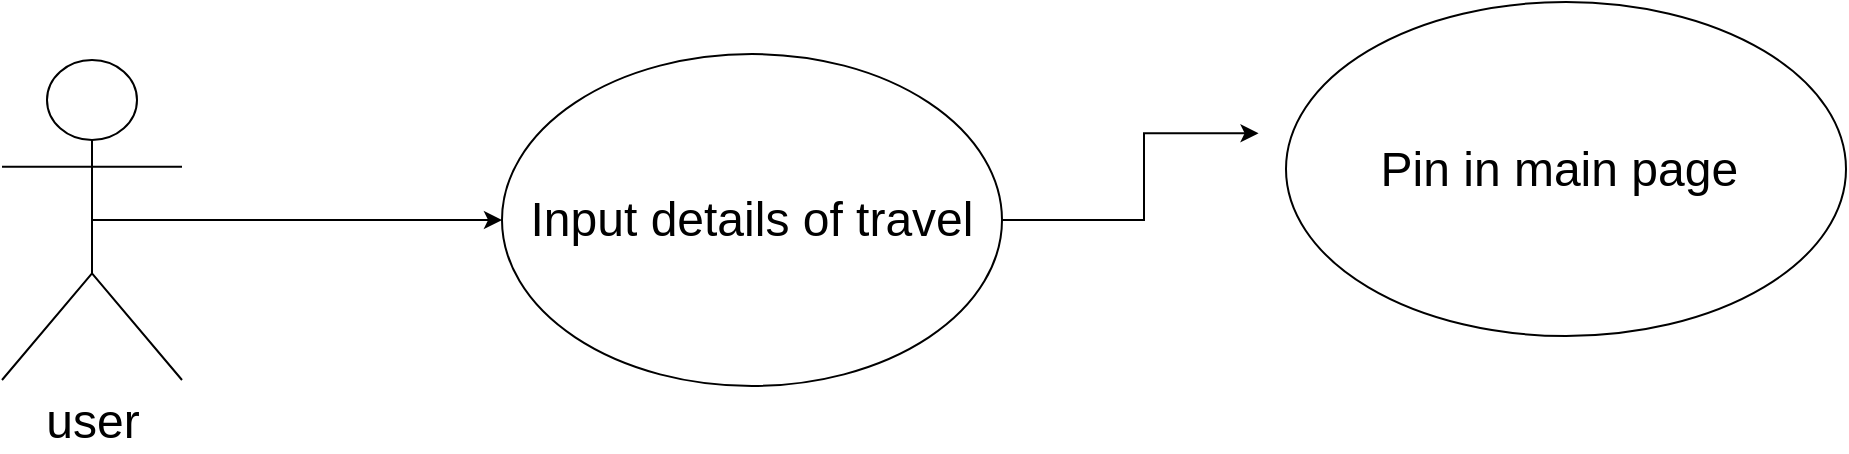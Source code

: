 <mxfile version="10.6.0" type="github"><diagram id="ujlkk0ajzMoTKcftP6X3" name="Page-1"><mxGraphModel dx="2053" dy="1713" grid="1" gridSize="10" guides="1" tooltips="1" connect="1" arrows="1" fold="1" page="1" pageScale="1" pageWidth="1169" pageHeight="1654" math="0" shadow="0"><root><mxCell id="0"/><mxCell id="1" parent="0"/><mxCell id="zvbHhU6sqSyQgO8En1-g-6" style="edgeStyle=orthogonalEdgeStyle;rounded=0;orthogonalLoop=1;jettySize=auto;html=1;exitX=0.5;exitY=0.5;exitDx=0;exitDy=0;exitPerimeter=0;" edge="1" parent="1" source="zvbHhU6sqSyQgO8En1-g-1" target="zvbHhU6sqSyQgO8En1-g-4"><mxGeometry relative="1" as="geometry"/></mxCell><mxCell id="zvbHhU6sqSyQgO8En1-g-1" value="user&lt;br style=&quot;font-size: 24px;&quot;&gt;" style="shape=umlActor;verticalLabelPosition=bottom;labelBackgroundColor=#ffffff;verticalAlign=top;html=1;outlineConnect=0;fontSize=24;" vertex="1" parent="1"><mxGeometry x="40" y="667" width="90" height="160" as="geometry"/></mxCell><mxCell id="zvbHhU6sqSyQgO8En1-g-7" style="edgeStyle=orthogonalEdgeStyle;rounded=0;orthogonalLoop=1;jettySize=auto;html=1;exitX=1;exitY=0.5;exitDx=0;exitDy=0;entryX=-0.049;entryY=0.393;entryDx=0;entryDy=0;entryPerimeter=0;" edge="1" parent="1" source="zvbHhU6sqSyQgO8En1-g-4" target="zvbHhU6sqSyQgO8En1-g-5"><mxGeometry relative="1" as="geometry"/></mxCell><mxCell id="zvbHhU6sqSyQgO8En1-g-4" value="Input details of travel" style="ellipse;whiteSpace=wrap;html=1;fontSize=24;" vertex="1" parent="1"><mxGeometry x="290" y="664" width="250" height="166" as="geometry"/></mxCell><mxCell id="zvbHhU6sqSyQgO8En1-g-5" value="Pin in main page&amp;nbsp;" style="ellipse;whiteSpace=wrap;html=1;fontSize=24;" vertex="1" parent="1"><mxGeometry x="682" y="638" width="280" height="167" as="geometry"/></mxCell></root></mxGraphModel></diagram></mxfile>
